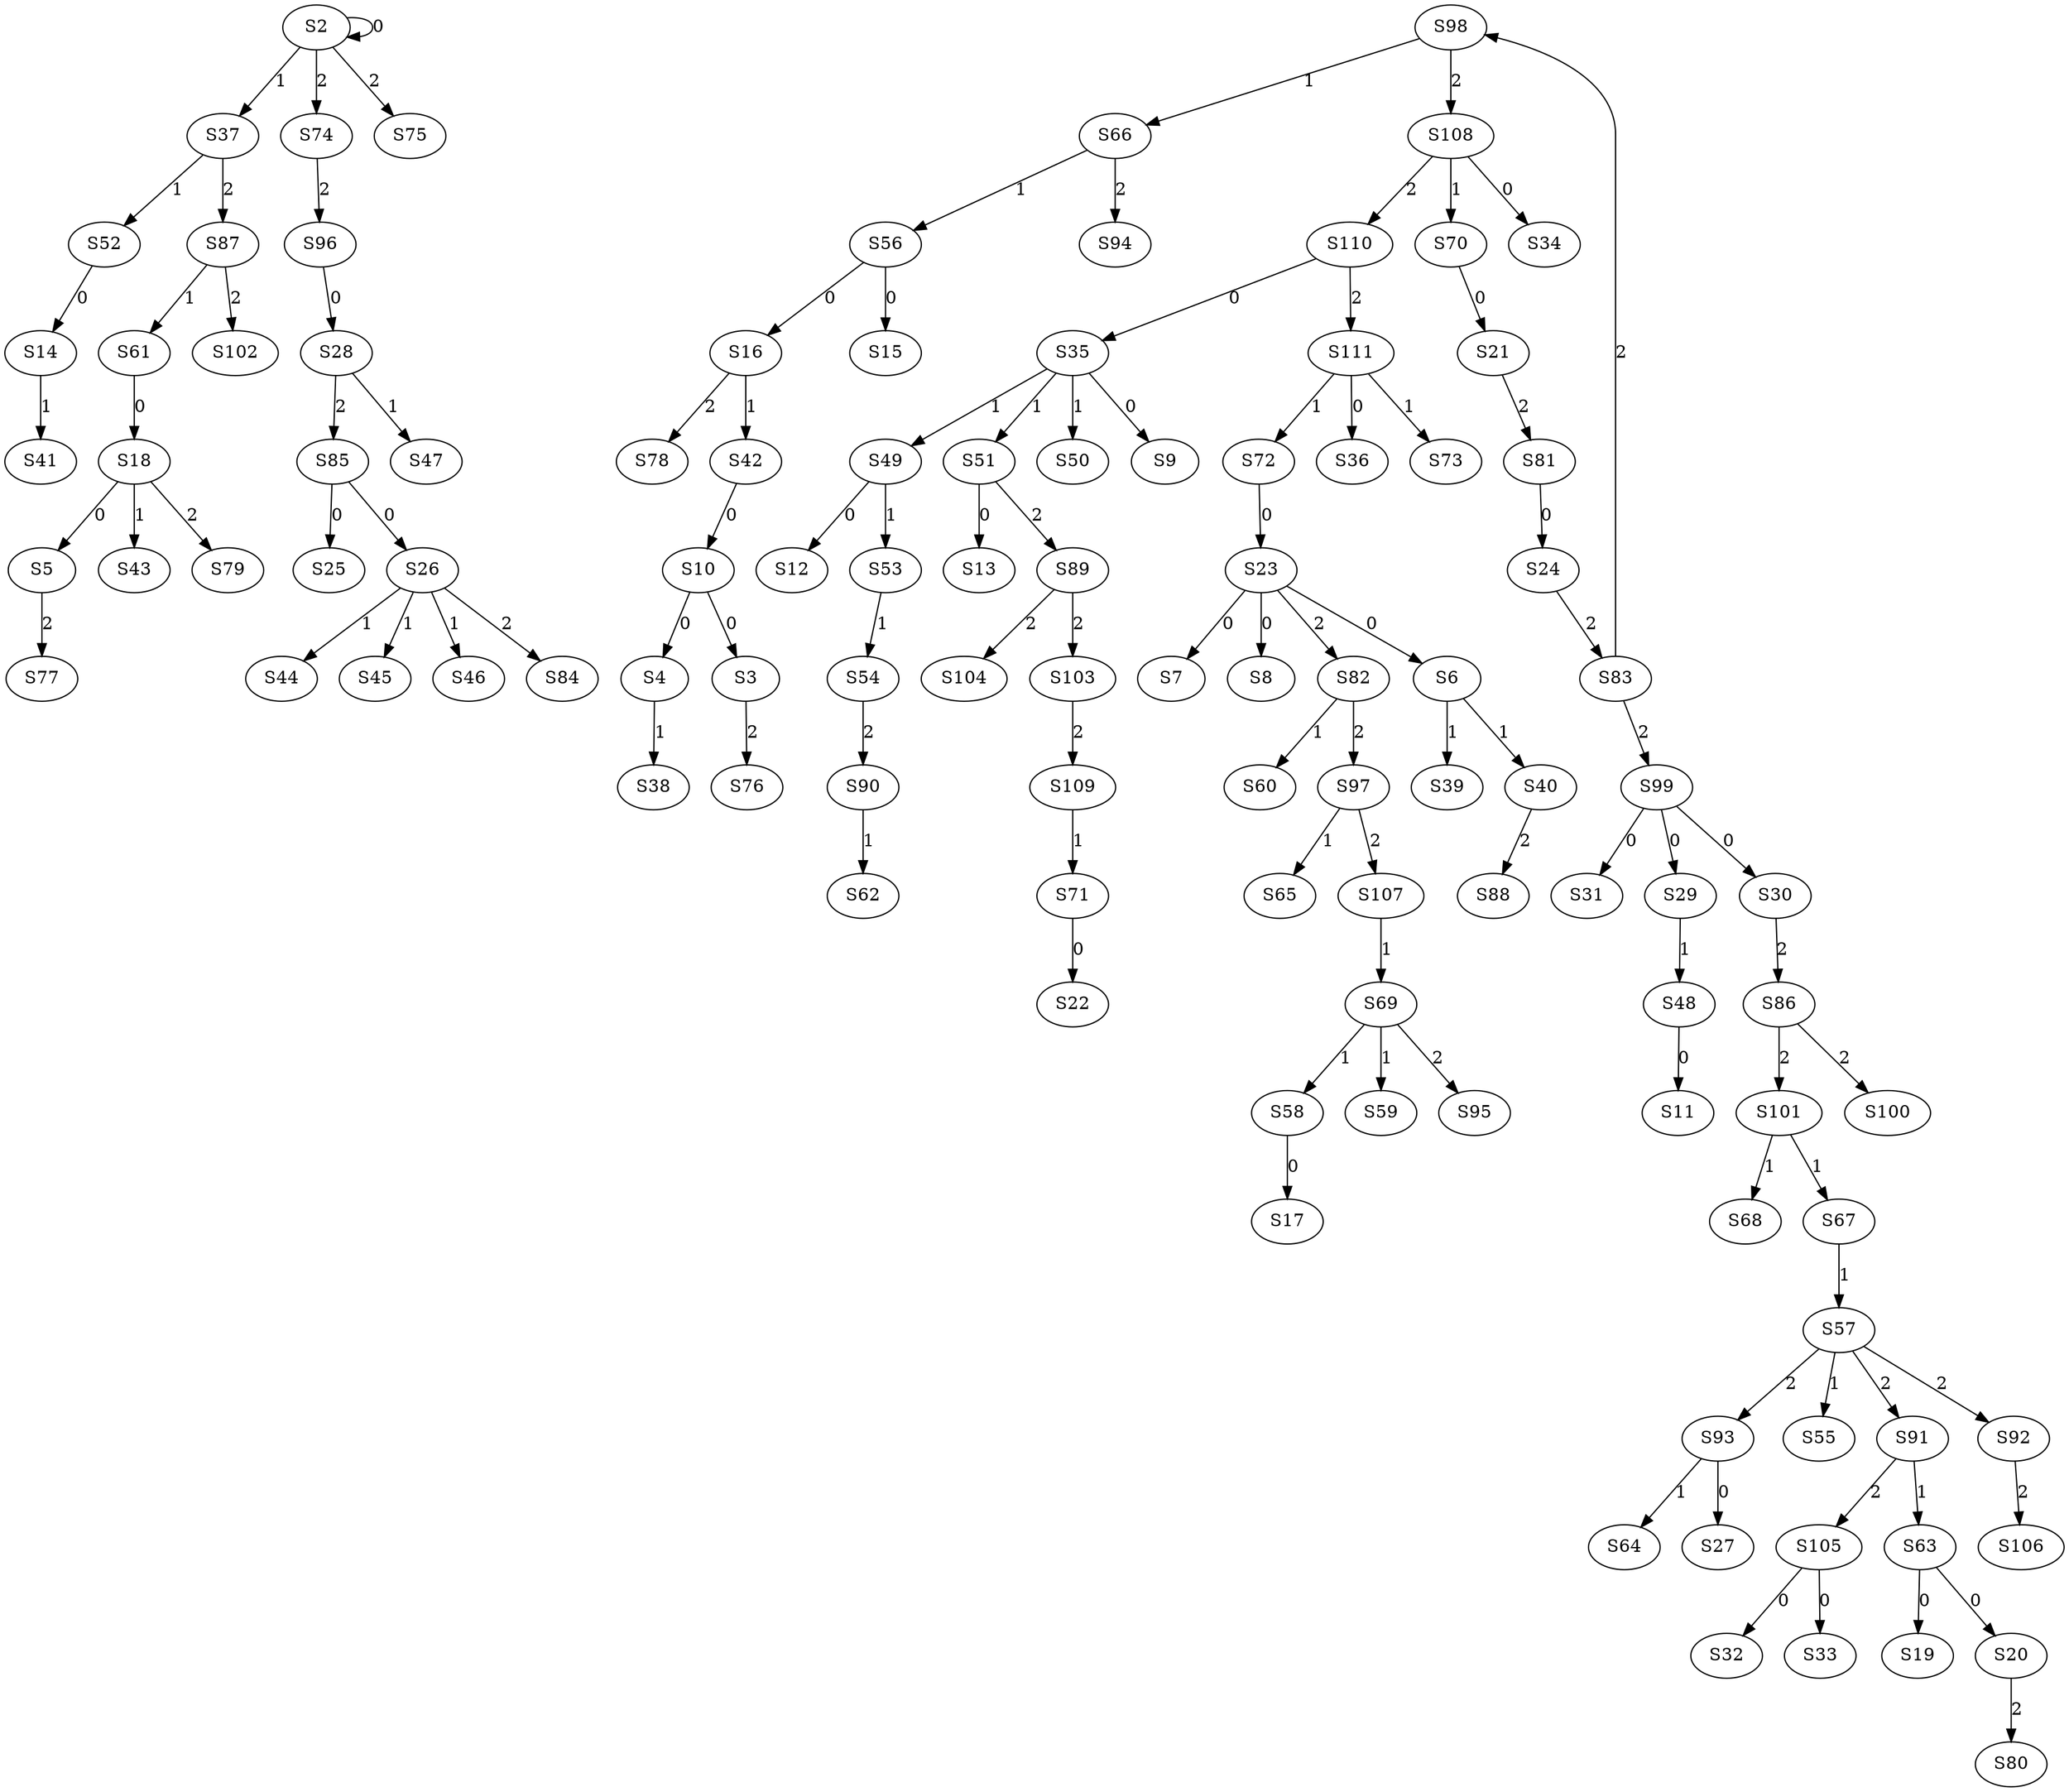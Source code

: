 strict digraph {
	S2 -> S2 [ label = 0 ];
	S10 -> S3 [ label = 0 ];
	S10 -> S4 [ label = 0 ];
	S18 -> S5 [ label = 0 ];
	S23 -> S6 [ label = 0 ];
	S23 -> S7 [ label = 0 ];
	S23 -> S8 [ label = 0 ];
	S35 -> S9 [ label = 0 ];
	S42 -> S10 [ label = 0 ];
	S48 -> S11 [ label = 0 ];
	S49 -> S12 [ label = 0 ];
	S51 -> S13 [ label = 0 ];
	S52 -> S14 [ label = 0 ];
	S56 -> S15 [ label = 0 ];
	S56 -> S16 [ label = 0 ];
	S58 -> S17 [ label = 0 ];
	S61 -> S18 [ label = 0 ];
	S63 -> S19 [ label = 0 ];
	S63 -> S20 [ label = 0 ];
	S70 -> S21 [ label = 0 ];
	S71 -> S22 [ label = 0 ];
	S72 -> S23 [ label = 0 ];
	S81 -> S24 [ label = 0 ];
	S85 -> S25 [ label = 0 ];
	S85 -> S26 [ label = 0 ];
	S93 -> S27 [ label = 0 ];
	S96 -> S28 [ label = 0 ];
	S99 -> S29 [ label = 0 ];
	S99 -> S30 [ label = 0 ];
	S99 -> S31 [ label = 0 ];
	S105 -> S32 [ label = 0 ];
	S105 -> S33 [ label = 0 ];
	S108 -> S34 [ label = 0 ];
	S110 -> S35 [ label = 0 ];
	S111 -> S36 [ label = 0 ];
	S2 -> S37 [ label = 1 ];
	S4 -> S38 [ label = 1 ];
	S6 -> S39 [ label = 1 ];
	S6 -> S40 [ label = 1 ];
	S14 -> S41 [ label = 1 ];
	S16 -> S42 [ label = 1 ];
	S18 -> S43 [ label = 1 ];
	S26 -> S44 [ label = 1 ];
	S26 -> S45 [ label = 1 ];
	S26 -> S46 [ label = 1 ];
	S28 -> S47 [ label = 1 ];
	S29 -> S48 [ label = 1 ];
	S35 -> S49 [ label = 1 ];
	S35 -> S50 [ label = 1 ];
	S35 -> S51 [ label = 1 ];
	S37 -> S52 [ label = 1 ];
	S49 -> S53 [ label = 1 ];
	S53 -> S54 [ label = 1 ];
	S57 -> S55 [ label = 1 ];
	S66 -> S56 [ label = 1 ];
	S67 -> S57 [ label = 1 ];
	S69 -> S58 [ label = 1 ];
	S69 -> S59 [ label = 1 ];
	S82 -> S60 [ label = 1 ];
	S87 -> S61 [ label = 1 ];
	S90 -> S62 [ label = 1 ];
	S91 -> S63 [ label = 1 ];
	S93 -> S64 [ label = 1 ];
	S97 -> S65 [ label = 1 ];
	S98 -> S66 [ label = 1 ];
	S101 -> S67 [ label = 1 ];
	S101 -> S68 [ label = 1 ];
	S107 -> S69 [ label = 1 ];
	S108 -> S70 [ label = 1 ];
	S109 -> S71 [ label = 1 ];
	S111 -> S72 [ label = 1 ];
	S111 -> S73 [ label = 1 ];
	S2 -> S74 [ label = 2 ];
	S2 -> S75 [ label = 2 ];
	S3 -> S76 [ label = 2 ];
	S5 -> S77 [ label = 2 ];
	S16 -> S78 [ label = 2 ];
	S18 -> S79 [ label = 2 ];
	S20 -> S80 [ label = 2 ];
	S21 -> S81 [ label = 2 ];
	S23 -> S82 [ label = 2 ];
	S24 -> S83 [ label = 2 ];
	S26 -> S84 [ label = 2 ];
	S28 -> S85 [ label = 2 ];
	S30 -> S86 [ label = 2 ];
	S37 -> S87 [ label = 2 ];
	S40 -> S88 [ label = 2 ];
	S51 -> S89 [ label = 2 ];
	S54 -> S90 [ label = 2 ];
	S57 -> S91 [ label = 2 ];
	S57 -> S92 [ label = 2 ];
	S57 -> S93 [ label = 2 ];
	S66 -> S94 [ label = 2 ];
	S69 -> S95 [ label = 2 ];
	S74 -> S96 [ label = 2 ];
	S82 -> S97 [ label = 2 ];
	S83 -> S98 [ label = 2 ];
	S83 -> S99 [ label = 2 ];
	S86 -> S100 [ label = 2 ];
	S86 -> S101 [ label = 2 ];
	S87 -> S102 [ label = 2 ];
	S89 -> S103 [ label = 2 ];
	S89 -> S104 [ label = 2 ];
	S91 -> S105 [ label = 2 ];
	S92 -> S106 [ label = 2 ];
	S97 -> S107 [ label = 2 ];
	S98 -> S108 [ label = 2 ];
	S103 -> S109 [ label = 2 ];
	S108 -> S110 [ label = 2 ];
	S110 -> S111 [ label = 2 ];
}